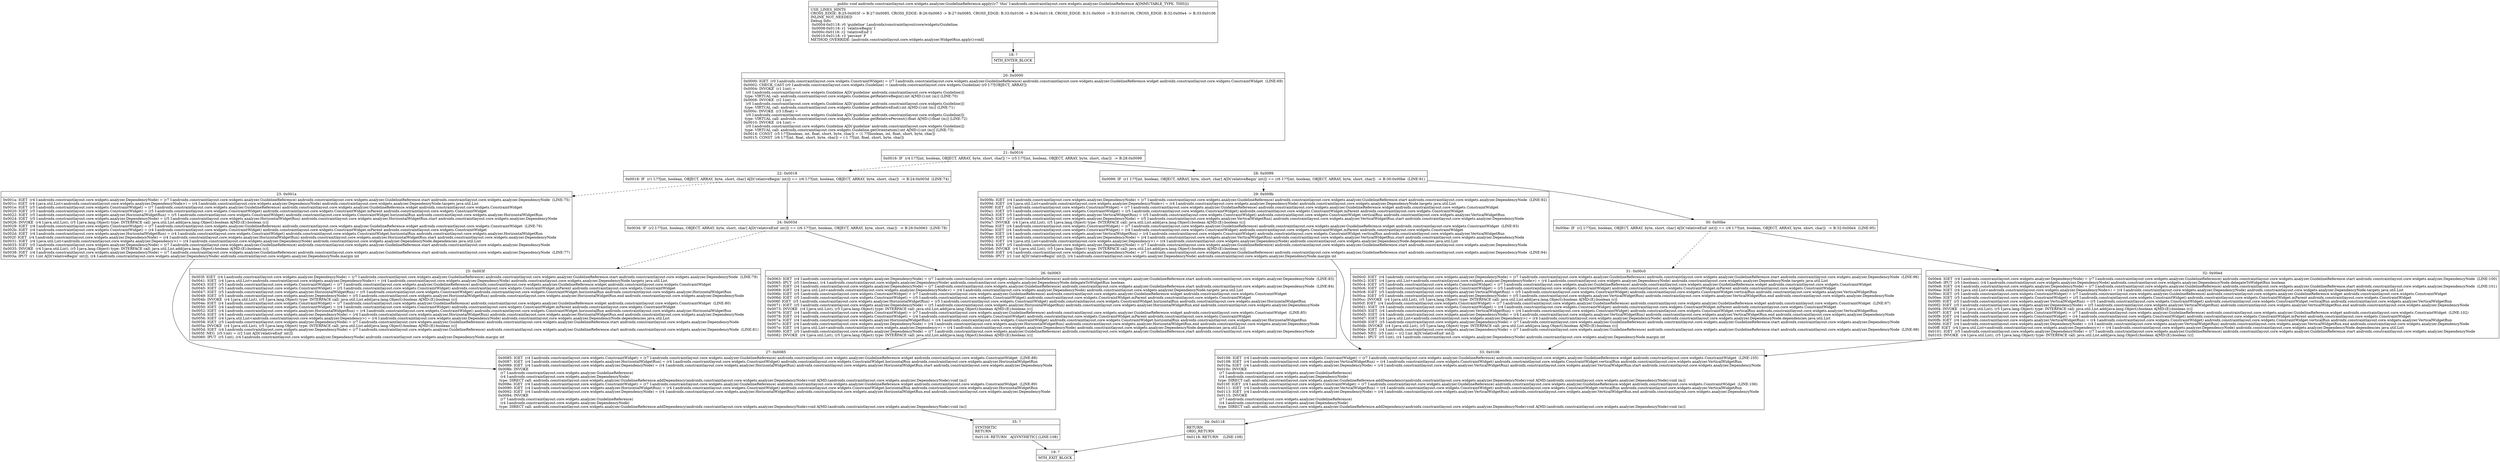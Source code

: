 digraph "CFG forandroidx.constraintlayout.core.widgets.analyzer.GuidelineReference.apply()V" {
Node_18 [shape=record,label="{18\:\ ?|MTH_ENTER_BLOCK\l}"];
Node_20 [shape=record,label="{20\:\ 0x0000|0x0000: IGET  (r0 I:androidx.constraintlayout.core.widgets.ConstraintWidget) = (r7 I:androidx.constraintlayout.core.widgets.analyzer.GuidelineReference) androidx.constraintlayout.core.widgets.analyzer.GuidelineReference.widget androidx.constraintlayout.core.widgets.ConstraintWidget  (LINE:69)\l0x0002: CHECK_CAST (r0 I:androidx.constraintlayout.core.widgets.Guideline) = (androidx.constraintlayout.core.widgets.Guideline) (r0 I:??[OBJECT, ARRAY]) \l0x0004: INVOKE  (r1 I:int) = \l  (r0 I:androidx.constraintlayout.core.widgets.Guideline A[D('guideline' androidx.constraintlayout.core.widgets.Guideline)])\l type: VIRTUAL call: androidx.constraintlayout.core.widgets.Guideline.getRelativeBegin():int A[MD:():int (m)] (LINE:70)\l0x0008: INVOKE  (r2 I:int) = \l  (r0 I:androidx.constraintlayout.core.widgets.Guideline A[D('guideline' androidx.constraintlayout.core.widgets.Guideline)])\l type: VIRTUAL call: androidx.constraintlayout.core.widgets.Guideline.getRelativeEnd():int A[MD:():int (m)] (LINE:71)\l0x000c: INVOKE  (r3 I:float) = \l  (r0 I:androidx.constraintlayout.core.widgets.Guideline A[D('guideline' androidx.constraintlayout.core.widgets.Guideline)])\l type: VIRTUAL call: androidx.constraintlayout.core.widgets.Guideline.getRelativePercent():float A[MD:():float (m)] (LINE:72)\l0x0010: INVOKE  (r4 I:int) = \l  (r0 I:androidx.constraintlayout.core.widgets.Guideline A[D('guideline' androidx.constraintlayout.core.widgets.Guideline)])\l type: VIRTUAL call: androidx.constraintlayout.core.widgets.Guideline.getOrientation():int A[MD:():int (m)] (LINE:73)\l0x0014: CONST  (r5 I:??[boolean, int, float, short, byte, char]) = (1 ??[boolean, int, float, short, byte, char]) \l0x0015: CONST  (r6 I:??[int, float, short, byte, char]) = (\-1 ??[int, float, short, byte, char]) \l}"];
Node_21 [shape=record,label="{21\:\ 0x0016|0x0016: IF  (r4 I:??[int, boolean, OBJECT, ARRAY, byte, short, char]) != (r5 I:??[int, boolean, OBJECT, ARRAY, byte, short, char])  \-\> B:28:0x0099 \l}"];
Node_22 [shape=record,label="{22\:\ 0x0018|0x0018: IF  (r1 I:??[int, boolean, OBJECT, ARRAY, byte, short, char] A[D('relativeBegin' int)]) == (r6 I:??[int, boolean, OBJECT, ARRAY, byte, short, char])  \-\> B:24:0x003d  (LINE:74)\l}"];
Node_23 [shape=record,label="{23\:\ 0x001a|0x001a: IGET  (r4 I:androidx.constraintlayout.core.widgets.analyzer.DependencyNode) = (r7 I:androidx.constraintlayout.core.widgets.analyzer.GuidelineReference) androidx.constraintlayout.core.widgets.analyzer.GuidelineReference.start androidx.constraintlayout.core.widgets.analyzer.DependencyNode  (LINE:75)\l0x001c: IGET  (r4 I:java.util.List\<androidx.constraintlayout.core.widgets.analyzer.DependencyNode\>) = (r4 I:androidx.constraintlayout.core.widgets.analyzer.DependencyNode) androidx.constraintlayout.core.widgets.analyzer.DependencyNode.targets java.util.List \l0x001e: IGET  (r5 I:androidx.constraintlayout.core.widgets.ConstraintWidget) = (r7 I:androidx.constraintlayout.core.widgets.analyzer.GuidelineReference) androidx.constraintlayout.core.widgets.analyzer.GuidelineReference.widget androidx.constraintlayout.core.widgets.ConstraintWidget \l0x0020: IGET  (r5 I:androidx.constraintlayout.core.widgets.ConstraintWidget) = (r5 I:androidx.constraintlayout.core.widgets.ConstraintWidget) androidx.constraintlayout.core.widgets.ConstraintWidget.mParent androidx.constraintlayout.core.widgets.ConstraintWidget \l0x0022: IGET  (r5 I:androidx.constraintlayout.core.widgets.analyzer.HorizontalWidgetRun) = (r5 I:androidx.constraintlayout.core.widgets.ConstraintWidget) androidx.constraintlayout.core.widgets.ConstraintWidget.horizontalRun androidx.constraintlayout.core.widgets.analyzer.HorizontalWidgetRun \l0x0024: IGET  (r5 I:androidx.constraintlayout.core.widgets.analyzer.DependencyNode) = (r5 I:androidx.constraintlayout.core.widgets.analyzer.HorizontalWidgetRun) androidx.constraintlayout.core.widgets.analyzer.HorizontalWidgetRun.start androidx.constraintlayout.core.widgets.analyzer.DependencyNode \l0x0026: INVOKE  (r4 I:java.util.List), (r5 I:java.lang.Object) type: INTERFACE call: java.util.List.add(java.lang.Object):boolean A[MD:(E):boolean (c)]\l0x0029: IGET  (r4 I:androidx.constraintlayout.core.widgets.ConstraintWidget) = (r7 I:androidx.constraintlayout.core.widgets.analyzer.GuidelineReference) androidx.constraintlayout.core.widgets.analyzer.GuidelineReference.widget androidx.constraintlayout.core.widgets.ConstraintWidget  (LINE:76)\l0x002b: IGET  (r4 I:androidx.constraintlayout.core.widgets.ConstraintWidget) = (r4 I:androidx.constraintlayout.core.widgets.ConstraintWidget) androidx.constraintlayout.core.widgets.ConstraintWidget.mParent androidx.constraintlayout.core.widgets.ConstraintWidget \l0x002d: IGET  (r4 I:androidx.constraintlayout.core.widgets.analyzer.HorizontalWidgetRun) = (r4 I:androidx.constraintlayout.core.widgets.ConstraintWidget) androidx.constraintlayout.core.widgets.ConstraintWidget.horizontalRun androidx.constraintlayout.core.widgets.analyzer.HorizontalWidgetRun \l0x002f: IGET  (r4 I:androidx.constraintlayout.core.widgets.analyzer.DependencyNode) = (r4 I:androidx.constraintlayout.core.widgets.analyzer.HorizontalWidgetRun) androidx.constraintlayout.core.widgets.analyzer.HorizontalWidgetRun.start androidx.constraintlayout.core.widgets.analyzer.DependencyNode \l0x0031: IGET  (r4 I:java.util.List\<androidx.constraintlayout.core.widgets.analyzer.Dependency\>) = (r4 I:androidx.constraintlayout.core.widgets.analyzer.DependencyNode) androidx.constraintlayout.core.widgets.analyzer.DependencyNode.dependencies java.util.List \l0x0033: IGET  (r5 I:androidx.constraintlayout.core.widgets.analyzer.DependencyNode) = (r7 I:androidx.constraintlayout.core.widgets.analyzer.GuidelineReference) androidx.constraintlayout.core.widgets.analyzer.GuidelineReference.start androidx.constraintlayout.core.widgets.analyzer.DependencyNode \l0x0035: INVOKE  (r4 I:java.util.List), (r5 I:java.lang.Object) type: INTERFACE call: java.util.List.add(java.lang.Object):boolean A[MD:(E):boolean (c)]\l0x0038: IGET  (r4 I:androidx.constraintlayout.core.widgets.analyzer.DependencyNode) = (r7 I:androidx.constraintlayout.core.widgets.analyzer.GuidelineReference) androidx.constraintlayout.core.widgets.analyzer.GuidelineReference.start androidx.constraintlayout.core.widgets.analyzer.DependencyNode  (LINE:77)\l0x003a: IPUT  (r1 I:int A[D('relativeBegin' int)]), (r4 I:androidx.constraintlayout.core.widgets.analyzer.DependencyNode) androidx.constraintlayout.core.widgets.analyzer.DependencyNode.margin int \l}"];
Node_27 [shape=record,label="{27\:\ 0x0085|0x0085: IGET  (r4 I:androidx.constraintlayout.core.widgets.ConstraintWidget) = (r7 I:androidx.constraintlayout.core.widgets.analyzer.GuidelineReference) androidx.constraintlayout.core.widgets.analyzer.GuidelineReference.widget androidx.constraintlayout.core.widgets.ConstraintWidget  (LINE:88)\l0x0087: IGET  (r4 I:androidx.constraintlayout.core.widgets.analyzer.HorizontalWidgetRun) = (r4 I:androidx.constraintlayout.core.widgets.ConstraintWidget) androidx.constraintlayout.core.widgets.ConstraintWidget.horizontalRun androidx.constraintlayout.core.widgets.analyzer.HorizontalWidgetRun \l0x0089: IGET  (r4 I:androidx.constraintlayout.core.widgets.analyzer.DependencyNode) = (r4 I:androidx.constraintlayout.core.widgets.analyzer.HorizontalWidgetRun) androidx.constraintlayout.core.widgets.analyzer.HorizontalWidgetRun.start androidx.constraintlayout.core.widgets.analyzer.DependencyNode \l0x008b: INVOKE  \l  (r7 I:androidx.constraintlayout.core.widgets.analyzer.GuidelineReference)\l  (r4 I:androidx.constraintlayout.core.widgets.analyzer.DependencyNode)\l type: DIRECT call: androidx.constraintlayout.core.widgets.analyzer.GuidelineReference.addDependency(androidx.constraintlayout.core.widgets.analyzer.DependencyNode):void A[MD:(androidx.constraintlayout.core.widgets.analyzer.DependencyNode):void (m)]\l0x008e: IGET  (r4 I:androidx.constraintlayout.core.widgets.ConstraintWidget) = (r7 I:androidx.constraintlayout.core.widgets.analyzer.GuidelineReference) androidx.constraintlayout.core.widgets.analyzer.GuidelineReference.widget androidx.constraintlayout.core.widgets.ConstraintWidget  (LINE:89)\l0x0090: IGET  (r4 I:androidx.constraintlayout.core.widgets.analyzer.HorizontalWidgetRun) = (r4 I:androidx.constraintlayout.core.widgets.ConstraintWidget) androidx.constraintlayout.core.widgets.ConstraintWidget.horizontalRun androidx.constraintlayout.core.widgets.analyzer.HorizontalWidgetRun \l0x0092: IGET  (r4 I:androidx.constraintlayout.core.widgets.analyzer.DependencyNode) = (r4 I:androidx.constraintlayout.core.widgets.analyzer.HorizontalWidgetRun) androidx.constraintlayout.core.widgets.analyzer.HorizontalWidgetRun.end androidx.constraintlayout.core.widgets.analyzer.DependencyNode \l0x0094: INVOKE  \l  (r7 I:androidx.constraintlayout.core.widgets.analyzer.GuidelineReference)\l  (r4 I:androidx.constraintlayout.core.widgets.analyzer.DependencyNode)\l type: DIRECT call: androidx.constraintlayout.core.widgets.analyzer.GuidelineReference.addDependency(androidx.constraintlayout.core.widgets.analyzer.DependencyNode):void A[MD:(androidx.constraintlayout.core.widgets.analyzer.DependencyNode):void (m)]\l}"];
Node_35 [shape=record,label="{35\:\ ?|SYNTHETIC\lRETURN\l|0x0118: RETURN   A[SYNTHETIC] (LINE:108)\l}"];
Node_19 [shape=record,label="{19\:\ ?|MTH_EXIT_BLOCK\l}"];
Node_24 [shape=record,label="{24\:\ 0x003d|0x003d: IF  (r2 I:??[int, boolean, OBJECT, ARRAY, byte, short, char] A[D('relativeEnd' int)]) == (r6 I:??[int, boolean, OBJECT, ARRAY, byte, short, char])  \-\> B:26:0x0063  (LINE:78)\l}"];
Node_25 [shape=record,label="{25\:\ 0x003f|0x003f: IGET  (r4 I:androidx.constraintlayout.core.widgets.analyzer.DependencyNode) = (r7 I:androidx.constraintlayout.core.widgets.analyzer.GuidelineReference) androidx.constraintlayout.core.widgets.analyzer.GuidelineReference.start androidx.constraintlayout.core.widgets.analyzer.DependencyNode  (LINE:79)\l0x0041: IGET  (r4 I:java.util.List\<androidx.constraintlayout.core.widgets.analyzer.DependencyNode\>) = (r4 I:androidx.constraintlayout.core.widgets.analyzer.DependencyNode) androidx.constraintlayout.core.widgets.analyzer.DependencyNode.targets java.util.List \l0x0043: IGET  (r5 I:androidx.constraintlayout.core.widgets.ConstraintWidget) = (r7 I:androidx.constraintlayout.core.widgets.analyzer.GuidelineReference) androidx.constraintlayout.core.widgets.analyzer.GuidelineReference.widget androidx.constraintlayout.core.widgets.ConstraintWidget \l0x0045: IGET  (r5 I:androidx.constraintlayout.core.widgets.ConstraintWidget) = (r5 I:androidx.constraintlayout.core.widgets.ConstraintWidget) androidx.constraintlayout.core.widgets.ConstraintWidget.mParent androidx.constraintlayout.core.widgets.ConstraintWidget \l0x0047: IGET  (r5 I:androidx.constraintlayout.core.widgets.analyzer.HorizontalWidgetRun) = (r5 I:androidx.constraintlayout.core.widgets.ConstraintWidget) androidx.constraintlayout.core.widgets.ConstraintWidget.horizontalRun androidx.constraintlayout.core.widgets.analyzer.HorizontalWidgetRun \l0x0049: IGET  (r5 I:androidx.constraintlayout.core.widgets.analyzer.DependencyNode) = (r5 I:androidx.constraintlayout.core.widgets.analyzer.HorizontalWidgetRun) androidx.constraintlayout.core.widgets.analyzer.HorizontalWidgetRun.end androidx.constraintlayout.core.widgets.analyzer.DependencyNode \l0x004b: INVOKE  (r4 I:java.util.List), (r5 I:java.lang.Object) type: INTERFACE call: java.util.List.add(java.lang.Object):boolean A[MD:(E):boolean (c)]\l0x004e: IGET  (r4 I:androidx.constraintlayout.core.widgets.ConstraintWidget) = (r7 I:androidx.constraintlayout.core.widgets.analyzer.GuidelineReference) androidx.constraintlayout.core.widgets.analyzer.GuidelineReference.widget androidx.constraintlayout.core.widgets.ConstraintWidget  (LINE:80)\l0x0050: IGET  (r4 I:androidx.constraintlayout.core.widgets.ConstraintWidget) = (r4 I:androidx.constraintlayout.core.widgets.ConstraintWidget) androidx.constraintlayout.core.widgets.ConstraintWidget.mParent androidx.constraintlayout.core.widgets.ConstraintWidget \l0x0052: IGET  (r4 I:androidx.constraintlayout.core.widgets.analyzer.HorizontalWidgetRun) = (r4 I:androidx.constraintlayout.core.widgets.ConstraintWidget) androidx.constraintlayout.core.widgets.ConstraintWidget.horizontalRun androidx.constraintlayout.core.widgets.analyzer.HorizontalWidgetRun \l0x0054: IGET  (r4 I:androidx.constraintlayout.core.widgets.analyzer.DependencyNode) = (r4 I:androidx.constraintlayout.core.widgets.analyzer.HorizontalWidgetRun) androidx.constraintlayout.core.widgets.analyzer.HorizontalWidgetRun.end androidx.constraintlayout.core.widgets.analyzer.DependencyNode \l0x0056: IGET  (r4 I:java.util.List\<androidx.constraintlayout.core.widgets.analyzer.Dependency\>) = (r4 I:androidx.constraintlayout.core.widgets.analyzer.DependencyNode) androidx.constraintlayout.core.widgets.analyzer.DependencyNode.dependencies java.util.List \l0x0058: IGET  (r5 I:androidx.constraintlayout.core.widgets.analyzer.DependencyNode) = (r7 I:androidx.constraintlayout.core.widgets.analyzer.GuidelineReference) androidx.constraintlayout.core.widgets.analyzer.GuidelineReference.start androidx.constraintlayout.core.widgets.analyzer.DependencyNode \l0x005a: INVOKE  (r4 I:java.util.List), (r5 I:java.lang.Object) type: INTERFACE call: java.util.List.add(java.lang.Object):boolean A[MD:(E):boolean (c)]\l0x005d: IGET  (r4 I:androidx.constraintlayout.core.widgets.analyzer.DependencyNode) = (r7 I:androidx.constraintlayout.core.widgets.analyzer.GuidelineReference) androidx.constraintlayout.core.widgets.analyzer.GuidelineReference.start androidx.constraintlayout.core.widgets.analyzer.DependencyNode  (LINE:81)\l0x005f: NEG  (r5 I:int) = (r2 I:int A[D('relativeEnd' int)]) \l0x0060: IPUT  (r5 I:int), (r4 I:androidx.constraintlayout.core.widgets.analyzer.DependencyNode) androidx.constraintlayout.core.widgets.analyzer.DependencyNode.margin int \l}"];
Node_26 [shape=record,label="{26\:\ 0x0063|0x0063: IGET  (r4 I:androidx.constraintlayout.core.widgets.analyzer.DependencyNode) = (r7 I:androidx.constraintlayout.core.widgets.analyzer.GuidelineReference) androidx.constraintlayout.core.widgets.analyzer.GuidelineReference.start androidx.constraintlayout.core.widgets.analyzer.DependencyNode  (LINE:83)\l0x0065: IPUT  (r5 I:boolean), (r4 I:androidx.constraintlayout.core.widgets.analyzer.DependencyNode) androidx.constraintlayout.core.widgets.analyzer.DependencyNode.delegateToWidgetRun boolean \l0x0067: IGET  (r4 I:androidx.constraintlayout.core.widgets.analyzer.DependencyNode) = (r7 I:androidx.constraintlayout.core.widgets.analyzer.GuidelineReference) androidx.constraintlayout.core.widgets.analyzer.GuidelineReference.start androidx.constraintlayout.core.widgets.analyzer.DependencyNode  (LINE:84)\l0x0069: IGET  (r4 I:java.util.List\<androidx.constraintlayout.core.widgets.analyzer.DependencyNode\>) = (r4 I:androidx.constraintlayout.core.widgets.analyzer.DependencyNode) androidx.constraintlayout.core.widgets.analyzer.DependencyNode.targets java.util.List \l0x006b: IGET  (r5 I:androidx.constraintlayout.core.widgets.ConstraintWidget) = (r7 I:androidx.constraintlayout.core.widgets.analyzer.GuidelineReference) androidx.constraintlayout.core.widgets.analyzer.GuidelineReference.widget androidx.constraintlayout.core.widgets.ConstraintWidget \l0x006d: IGET  (r5 I:androidx.constraintlayout.core.widgets.ConstraintWidget) = (r5 I:androidx.constraintlayout.core.widgets.ConstraintWidget) androidx.constraintlayout.core.widgets.ConstraintWidget.mParent androidx.constraintlayout.core.widgets.ConstraintWidget \l0x006f: IGET  (r5 I:androidx.constraintlayout.core.widgets.analyzer.HorizontalWidgetRun) = (r5 I:androidx.constraintlayout.core.widgets.ConstraintWidget) androidx.constraintlayout.core.widgets.ConstraintWidget.horizontalRun androidx.constraintlayout.core.widgets.analyzer.HorizontalWidgetRun \l0x0071: IGET  (r5 I:androidx.constraintlayout.core.widgets.analyzer.DependencyNode) = (r5 I:androidx.constraintlayout.core.widgets.analyzer.HorizontalWidgetRun) androidx.constraintlayout.core.widgets.analyzer.HorizontalWidgetRun.end androidx.constraintlayout.core.widgets.analyzer.DependencyNode \l0x0073: INVOKE  (r4 I:java.util.List), (r5 I:java.lang.Object) type: INTERFACE call: java.util.List.add(java.lang.Object):boolean A[MD:(E):boolean (c)]\l0x0076: IGET  (r4 I:androidx.constraintlayout.core.widgets.ConstraintWidget) = (r7 I:androidx.constraintlayout.core.widgets.analyzer.GuidelineReference) androidx.constraintlayout.core.widgets.analyzer.GuidelineReference.widget androidx.constraintlayout.core.widgets.ConstraintWidget  (LINE:85)\l0x0078: IGET  (r4 I:androidx.constraintlayout.core.widgets.ConstraintWidget) = (r4 I:androidx.constraintlayout.core.widgets.ConstraintWidget) androidx.constraintlayout.core.widgets.ConstraintWidget.mParent androidx.constraintlayout.core.widgets.ConstraintWidget \l0x007a: IGET  (r4 I:androidx.constraintlayout.core.widgets.analyzer.HorizontalWidgetRun) = (r4 I:androidx.constraintlayout.core.widgets.ConstraintWidget) androidx.constraintlayout.core.widgets.ConstraintWidget.horizontalRun androidx.constraintlayout.core.widgets.analyzer.HorizontalWidgetRun \l0x007c: IGET  (r4 I:androidx.constraintlayout.core.widgets.analyzer.DependencyNode) = (r4 I:androidx.constraintlayout.core.widgets.analyzer.HorizontalWidgetRun) androidx.constraintlayout.core.widgets.analyzer.HorizontalWidgetRun.end androidx.constraintlayout.core.widgets.analyzer.DependencyNode \l0x007e: IGET  (r4 I:java.util.List\<androidx.constraintlayout.core.widgets.analyzer.Dependency\>) = (r4 I:androidx.constraintlayout.core.widgets.analyzer.DependencyNode) androidx.constraintlayout.core.widgets.analyzer.DependencyNode.dependencies java.util.List \l0x0080: IGET  (r5 I:androidx.constraintlayout.core.widgets.analyzer.DependencyNode) = (r7 I:androidx.constraintlayout.core.widgets.analyzer.GuidelineReference) androidx.constraintlayout.core.widgets.analyzer.GuidelineReference.start androidx.constraintlayout.core.widgets.analyzer.DependencyNode \l0x0082: INVOKE  (r4 I:java.util.List), (r5 I:java.lang.Object) type: INTERFACE call: java.util.List.add(java.lang.Object):boolean A[MD:(E):boolean (c)]\l}"];
Node_28 [shape=record,label="{28\:\ 0x0099|0x0099: IF  (r1 I:??[int, boolean, OBJECT, ARRAY, byte, short, char] A[D('relativeBegin' int)]) == (r6 I:??[int, boolean, OBJECT, ARRAY, byte, short, char])  \-\> B:30:0x00be  (LINE:91)\l}"];
Node_29 [shape=record,label="{29\:\ 0x009b|0x009b: IGET  (r4 I:androidx.constraintlayout.core.widgets.analyzer.DependencyNode) = (r7 I:androidx.constraintlayout.core.widgets.analyzer.GuidelineReference) androidx.constraintlayout.core.widgets.analyzer.GuidelineReference.start androidx.constraintlayout.core.widgets.analyzer.DependencyNode  (LINE:92)\l0x009d: IGET  (r4 I:java.util.List\<androidx.constraintlayout.core.widgets.analyzer.DependencyNode\>) = (r4 I:androidx.constraintlayout.core.widgets.analyzer.DependencyNode) androidx.constraintlayout.core.widgets.analyzer.DependencyNode.targets java.util.List \l0x009f: IGET  (r5 I:androidx.constraintlayout.core.widgets.ConstraintWidget) = (r7 I:androidx.constraintlayout.core.widgets.analyzer.GuidelineReference) androidx.constraintlayout.core.widgets.analyzer.GuidelineReference.widget androidx.constraintlayout.core.widgets.ConstraintWidget \l0x00a1: IGET  (r5 I:androidx.constraintlayout.core.widgets.ConstraintWidget) = (r5 I:androidx.constraintlayout.core.widgets.ConstraintWidget) androidx.constraintlayout.core.widgets.ConstraintWidget.mParent androidx.constraintlayout.core.widgets.ConstraintWidget \l0x00a3: IGET  (r5 I:androidx.constraintlayout.core.widgets.analyzer.VerticalWidgetRun) = (r5 I:androidx.constraintlayout.core.widgets.ConstraintWidget) androidx.constraintlayout.core.widgets.ConstraintWidget.verticalRun androidx.constraintlayout.core.widgets.analyzer.VerticalWidgetRun \l0x00a5: IGET  (r5 I:androidx.constraintlayout.core.widgets.analyzer.DependencyNode) = (r5 I:androidx.constraintlayout.core.widgets.analyzer.VerticalWidgetRun) androidx.constraintlayout.core.widgets.analyzer.VerticalWidgetRun.start androidx.constraintlayout.core.widgets.analyzer.DependencyNode \l0x00a7: INVOKE  (r4 I:java.util.List), (r5 I:java.lang.Object) type: INTERFACE call: java.util.List.add(java.lang.Object):boolean A[MD:(E):boolean (c)]\l0x00aa: IGET  (r4 I:androidx.constraintlayout.core.widgets.ConstraintWidget) = (r7 I:androidx.constraintlayout.core.widgets.analyzer.GuidelineReference) androidx.constraintlayout.core.widgets.analyzer.GuidelineReference.widget androidx.constraintlayout.core.widgets.ConstraintWidget  (LINE:93)\l0x00ac: IGET  (r4 I:androidx.constraintlayout.core.widgets.ConstraintWidget) = (r4 I:androidx.constraintlayout.core.widgets.ConstraintWidget) androidx.constraintlayout.core.widgets.ConstraintWidget.mParent androidx.constraintlayout.core.widgets.ConstraintWidget \l0x00ae: IGET  (r4 I:androidx.constraintlayout.core.widgets.analyzer.VerticalWidgetRun) = (r4 I:androidx.constraintlayout.core.widgets.ConstraintWidget) androidx.constraintlayout.core.widgets.ConstraintWidget.verticalRun androidx.constraintlayout.core.widgets.analyzer.VerticalWidgetRun \l0x00b0: IGET  (r4 I:androidx.constraintlayout.core.widgets.analyzer.DependencyNode) = (r4 I:androidx.constraintlayout.core.widgets.analyzer.VerticalWidgetRun) androidx.constraintlayout.core.widgets.analyzer.VerticalWidgetRun.start androidx.constraintlayout.core.widgets.analyzer.DependencyNode \l0x00b2: IGET  (r4 I:java.util.List\<androidx.constraintlayout.core.widgets.analyzer.Dependency\>) = (r4 I:androidx.constraintlayout.core.widgets.analyzer.DependencyNode) androidx.constraintlayout.core.widgets.analyzer.DependencyNode.dependencies java.util.List \l0x00b4: IGET  (r5 I:androidx.constraintlayout.core.widgets.analyzer.DependencyNode) = (r7 I:androidx.constraintlayout.core.widgets.analyzer.GuidelineReference) androidx.constraintlayout.core.widgets.analyzer.GuidelineReference.start androidx.constraintlayout.core.widgets.analyzer.DependencyNode \l0x00b6: INVOKE  (r4 I:java.util.List), (r5 I:java.lang.Object) type: INTERFACE call: java.util.List.add(java.lang.Object):boolean A[MD:(E):boolean (c)]\l0x00b9: IGET  (r4 I:androidx.constraintlayout.core.widgets.analyzer.DependencyNode) = (r7 I:androidx.constraintlayout.core.widgets.analyzer.GuidelineReference) androidx.constraintlayout.core.widgets.analyzer.GuidelineReference.start androidx.constraintlayout.core.widgets.analyzer.DependencyNode  (LINE:94)\l0x00bb: IPUT  (r1 I:int A[D('relativeBegin' int)]), (r4 I:androidx.constraintlayout.core.widgets.analyzer.DependencyNode) androidx.constraintlayout.core.widgets.analyzer.DependencyNode.margin int \l}"];
Node_33 [shape=record,label="{33\:\ 0x0106|0x0106: IGET  (r4 I:androidx.constraintlayout.core.widgets.ConstraintWidget) = (r7 I:androidx.constraintlayout.core.widgets.analyzer.GuidelineReference) androidx.constraintlayout.core.widgets.analyzer.GuidelineReference.widget androidx.constraintlayout.core.widgets.ConstraintWidget  (LINE:105)\l0x0108: IGET  (r4 I:androidx.constraintlayout.core.widgets.analyzer.VerticalWidgetRun) = (r4 I:androidx.constraintlayout.core.widgets.ConstraintWidget) androidx.constraintlayout.core.widgets.ConstraintWidget.verticalRun androidx.constraintlayout.core.widgets.analyzer.VerticalWidgetRun \l0x010a: IGET  (r4 I:androidx.constraintlayout.core.widgets.analyzer.DependencyNode) = (r4 I:androidx.constraintlayout.core.widgets.analyzer.VerticalWidgetRun) androidx.constraintlayout.core.widgets.analyzer.VerticalWidgetRun.start androidx.constraintlayout.core.widgets.analyzer.DependencyNode \l0x010c: INVOKE  \l  (r7 I:androidx.constraintlayout.core.widgets.analyzer.GuidelineReference)\l  (r4 I:androidx.constraintlayout.core.widgets.analyzer.DependencyNode)\l type: DIRECT call: androidx.constraintlayout.core.widgets.analyzer.GuidelineReference.addDependency(androidx.constraintlayout.core.widgets.analyzer.DependencyNode):void A[MD:(androidx.constraintlayout.core.widgets.analyzer.DependencyNode):void (m)]\l0x010f: IGET  (r4 I:androidx.constraintlayout.core.widgets.ConstraintWidget) = (r7 I:androidx.constraintlayout.core.widgets.analyzer.GuidelineReference) androidx.constraintlayout.core.widgets.analyzer.GuidelineReference.widget androidx.constraintlayout.core.widgets.ConstraintWidget  (LINE:106)\l0x0111: IGET  (r4 I:androidx.constraintlayout.core.widgets.analyzer.VerticalWidgetRun) = (r4 I:androidx.constraintlayout.core.widgets.ConstraintWidget) androidx.constraintlayout.core.widgets.ConstraintWidget.verticalRun androidx.constraintlayout.core.widgets.analyzer.VerticalWidgetRun \l0x0113: IGET  (r4 I:androidx.constraintlayout.core.widgets.analyzer.DependencyNode) = (r4 I:androidx.constraintlayout.core.widgets.analyzer.VerticalWidgetRun) androidx.constraintlayout.core.widgets.analyzer.VerticalWidgetRun.end androidx.constraintlayout.core.widgets.analyzer.DependencyNode \l0x0115: INVOKE  \l  (r7 I:androidx.constraintlayout.core.widgets.analyzer.GuidelineReference)\l  (r4 I:androidx.constraintlayout.core.widgets.analyzer.DependencyNode)\l type: DIRECT call: androidx.constraintlayout.core.widgets.analyzer.GuidelineReference.addDependency(androidx.constraintlayout.core.widgets.analyzer.DependencyNode):void A[MD:(androidx.constraintlayout.core.widgets.analyzer.DependencyNode):void (m)]\l}"];
Node_34 [shape=record,label="{34\:\ 0x0118|RETURN\lORIG_RETURN\l|0x0118: RETURN    (LINE:108)\l}"];
Node_30 [shape=record,label="{30\:\ 0x00be|0x00be: IF  (r2 I:??[int, boolean, OBJECT, ARRAY, byte, short, char] A[D('relativeEnd' int)]) == (r6 I:??[int, boolean, OBJECT, ARRAY, byte, short, char])  \-\> B:32:0x00e4  (LINE:95)\l}"];
Node_31 [shape=record,label="{31\:\ 0x00c0|0x00c0: IGET  (r4 I:androidx.constraintlayout.core.widgets.analyzer.DependencyNode) = (r7 I:androidx.constraintlayout.core.widgets.analyzer.GuidelineReference) androidx.constraintlayout.core.widgets.analyzer.GuidelineReference.start androidx.constraintlayout.core.widgets.analyzer.DependencyNode  (LINE:96)\l0x00c2: IGET  (r4 I:java.util.List\<androidx.constraintlayout.core.widgets.analyzer.DependencyNode\>) = (r4 I:androidx.constraintlayout.core.widgets.analyzer.DependencyNode) androidx.constraintlayout.core.widgets.analyzer.DependencyNode.targets java.util.List \l0x00c4: IGET  (r5 I:androidx.constraintlayout.core.widgets.ConstraintWidget) = (r7 I:androidx.constraintlayout.core.widgets.analyzer.GuidelineReference) androidx.constraintlayout.core.widgets.analyzer.GuidelineReference.widget androidx.constraintlayout.core.widgets.ConstraintWidget \l0x00c6: IGET  (r5 I:androidx.constraintlayout.core.widgets.ConstraintWidget) = (r5 I:androidx.constraintlayout.core.widgets.ConstraintWidget) androidx.constraintlayout.core.widgets.ConstraintWidget.mParent androidx.constraintlayout.core.widgets.ConstraintWidget \l0x00c8: IGET  (r5 I:androidx.constraintlayout.core.widgets.analyzer.VerticalWidgetRun) = (r5 I:androidx.constraintlayout.core.widgets.ConstraintWidget) androidx.constraintlayout.core.widgets.ConstraintWidget.verticalRun androidx.constraintlayout.core.widgets.analyzer.VerticalWidgetRun \l0x00ca: IGET  (r5 I:androidx.constraintlayout.core.widgets.analyzer.DependencyNode) = (r5 I:androidx.constraintlayout.core.widgets.analyzer.VerticalWidgetRun) androidx.constraintlayout.core.widgets.analyzer.VerticalWidgetRun.end androidx.constraintlayout.core.widgets.analyzer.DependencyNode \l0x00cc: INVOKE  (r4 I:java.util.List), (r5 I:java.lang.Object) type: INTERFACE call: java.util.List.add(java.lang.Object):boolean A[MD:(E):boolean (c)]\l0x00cf: IGET  (r4 I:androidx.constraintlayout.core.widgets.ConstraintWidget) = (r7 I:androidx.constraintlayout.core.widgets.analyzer.GuidelineReference) androidx.constraintlayout.core.widgets.analyzer.GuidelineReference.widget androidx.constraintlayout.core.widgets.ConstraintWidget  (LINE:97)\l0x00d1: IGET  (r4 I:androidx.constraintlayout.core.widgets.ConstraintWidget) = (r4 I:androidx.constraintlayout.core.widgets.ConstraintWidget) androidx.constraintlayout.core.widgets.ConstraintWidget.mParent androidx.constraintlayout.core.widgets.ConstraintWidget \l0x00d3: IGET  (r4 I:androidx.constraintlayout.core.widgets.analyzer.VerticalWidgetRun) = (r4 I:androidx.constraintlayout.core.widgets.ConstraintWidget) androidx.constraintlayout.core.widgets.ConstraintWidget.verticalRun androidx.constraintlayout.core.widgets.analyzer.VerticalWidgetRun \l0x00d5: IGET  (r4 I:androidx.constraintlayout.core.widgets.analyzer.DependencyNode) = (r4 I:androidx.constraintlayout.core.widgets.analyzer.VerticalWidgetRun) androidx.constraintlayout.core.widgets.analyzer.VerticalWidgetRun.end androidx.constraintlayout.core.widgets.analyzer.DependencyNode \l0x00d7: IGET  (r4 I:java.util.List\<androidx.constraintlayout.core.widgets.analyzer.Dependency\>) = (r4 I:androidx.constraintlayout.core.widgets.analyzer.DependencyNode) androidx.constraintlayout.core.widgets.analyzer.DependencyNode.dependencies java.util.List \l0x00d9: IGET  (r5 I:androidx.constraintlayout.core.widgets.analyzer.DependencyNode) = (r7 I:androidx.constraintlayout.core.widgets.analyzer.GuidelineReference) androidx.constraintlayout.core.widgets.analyzer.GuidelineReference.start androidx.constraintlayout.core.widgets.analyzer.DependencyNode \l0x00db: INVOKE  (r4 I:java.util.List), (r5 I:java.lang.Object) type: INTERFACE call: java.util.List.add(java.lang.Object):boolean A[MD:(E):boolean (c)]\l0x00de: IGET  (r4 I:androidx.constraintlayout.core.widgets.analyzer.DependencyNode) = (r7 I:androidx.constraintlayout.core.widgets.analyzer.GuidelineReference) androidx.constraintlayout.core.widgets.analyzer.GuidelineReference.start androidx.constraintlayout.core.widgets.analyzer.DependencyNode  (LINE:98)\l0x00e0: NEG  (r5 I:int) = (r2 I:int A[D('relativeEnd' int)]) \l0x00e1: IPUT  (r5 I:int), (r4 I:androidx.constraintlayout.core.widgets.analyzer.DependencyNode) androidx.constraintlayout.core.widgets.analyzer.DependencyNode.margin int \l}"];
Node_32 [shape=record,label="{32\:\ 0x00e4|0x00e4: IGET  (r4 I:androidx.constraintlayout.core.widgets.analyzer.DependencyNode) = (r7 I:androidx.constraintlayout.core.widgets.analyzer.GuidelineReference) androidx.constraintlayout.core.widgets.analyzer.GuidelineReference.start androidx.constraintlayout.core.widgets.analyzer.DependencyNode  (LINE:100)\l0x00e6: IPUT  (r5 I:boolean), (r4 I:androidx.constraintlayout.core.widgets.analyzer.DependencyNode) androidx.constraintlayout.core.widgets.analyzer.DependencyNode.delegateToWidgetRun boolean \l0x00e8: IGET  (r4 I:androidx.constraintlayout.core.widgets.analyzer.DependencyNode) = (r7 I:androidx.constraintlayout.core.widgets.analyzer.GuidelineReference) androidx.constraintlayout.core.widgets.analyzer.GuidelineReference.start androidx.constraintlayout.core.widgets.analyzer.DependencyNode  (LINE:101)\l0x00ea: IGET  (r4 I:java.util.List\<androidx.constraintlayout.core.widgets.analyzer.DependencyNode\>) = (r4 I:androidx.constraintlayout.core.widgets.analyzer.DependencyNode) androidx.constraintlayout.core.widgets.analyzer.DependencyNode.targets java.util.List \l0x00ec: IGET  (r5 I:androidx.constraintlayout.core.widgets.ConstraintWidget) = (r7 I:androidx.constraintlayout.core.widgets.analyzer.GuidelineReference) androidx.constraintlayout.core.widgets.analyzer.GuidelineReference.widget androidx.constraintlayout.core.widgets.ConstraintWidget \l0x00ee: IGET  (r5 I:androidx.constraintlayout.core.widgets.ConstraintWidget) = (r5 I:androidx.constraintlayout.core.widgets.ConstraintWidget) androidx.constraintlayout.core.widgets.ConstraintWidget.mParent androidx.constraintlayout.core.widgets.ConstraintWidget \l0x00f0: IGET  (r5 I:androidx.constraintlayout.core.widgets.analyzer.VerticalWidgetRun) = (r5 I:androidx.constraintlayout.core.widgets.ConstraintWidget) androidx.constraintlayout.core.widgets.ConstraintWidget.verticalRun androidx.constraintlayout.core.widgets.analyzer.VerticalWidgetRun \l0x00f2: IGET  (r5 I:androidx.constraintlayout.core.widgets.analyzer.DependencyNode) = (r5 I:androidx.constraintlayout.core.widgets.analyzer.VerticalWidgetRun) androidx.constraintlayout.core.widgets.analyzer.VerticalWidgetRun.end androidx.constraintlayout.core.widgets.analyzer.DependencyNode \l0x00f4: INVOKE  (r4 I:java.util.List), (r5 I:java.lang.Object) type: INTERFACE call: java.util.List.add(java.lang.Object):boolean A[MD:(E):boolean (c)]\l0x00f7: IGET  (r4 I:androidx.constraintlayout.core.widgets.ConstraintWidget) = (r7 I:androidx.constraintlayout.core.widgets.analyzer.GuidelineReference) androidx.constraintlayout.core.widgets.analyzer.GuidelineReference.widget androidx.constraintlayout.core.widgets.ConstraintWidget  (LINE:102)\l0x00f9: IGET  (r4 I:androidx.constraintlayout.core.widgets.ConstraintWidget) = (r4 I:androidx.constraintlayout.core.widgets.ConstraintWidget) androidx.constraintlayout.core.widgets.ConstraintWidget.mParent androidx.constraintlayout.core.widgets.ConstraintWidget \l0x00fb: IGET  (r4 I:androidx.constraintlayout.core.widgets.analyzer.VerticalWidgetRun) = (r4 I:androidx.constraintlayout.core.widgets.ConstraintWidget) androidx.constraintlayout.core.widgets.ConstraintWidget.verticalRun androidx.constraintlayout.core.widgets.analyzer.VerticalWidgetRun \l0x00fd: IGET  (r4 I:androidx.constraintlayout.core.widgets.analyzer.DependencyNode) = (r4 I:androidx.constraintlayout.core.widgets.analyzer.VerticalWidgetRun) androidx.constraintlayout.core.widgets.analyzer.VerticalWidgetRun.end androidx.constraintlayout.core.widgets.analyzer.DependencyNode \l0x00ff: IGET  (r4 I:java.util.List\<androidx.constraintlayout.core.widgets.analyzer.Dependency\>) = (r4 I:androidx.constraintlayout.core.widgets.analyzer.DependencyNode) androidx.constraintlayout.core.widgets.analyzer.DependencyNode.dependencies java.util.List \l0x0101: IGET  (r5 I:androidx.constraintlayout.core.widgets.analyzer.DependencyNode) = (r7 I:androidx.constraintlayout.core.widgets.analyzer.GuidelineReference) androidx.constraintlayout.core.widgets.analyzer.GuidelineReference.start androidx.constraintlayout.core.widgets.analyzer.DependencyNode \l0x0103: INVOKE  (r4 I:java.util.List), (r5 I:java.lang.Object) type: INTERFACE call: java.util.List.add(java.lang.Object):boolean A[MD:(E):boolean (c)]\l}"];
MethodNode[shape=record,label="{public void androidx.constraintlayout.core.widgets.analyzer.GuidelineReference.apply((r7 'this' I:androidx.constraintlayout.core.widgets.analyzer.GuidelineReference A[IMMUTABLE_TYPE, THIS]))  | USE_LINES_HINTS\lCROSS_EDGE: B:25:0x003f \-\> B:27:0x0085, CROSS_EDGE: B:26:0x0063 \-\> B:27:0x0085, CROSS_EDGE: B:33:0x0106 \-\> B:34:0x0118, CROSS_EDGE: B:31:0x00c0 \-\> B:33:0x0106, CROSS_EDGE: B:32:0x00e4 \-\> B:33:0x0106\lINLINE_NOT_NEEDED\lDebug Info:\l  0x0004\-0x0118: r0 'guideline' Landroidx\/constraintlayout\/core\/widgets\/Guideline;\l  0x0008\-0x0118: r1 'relativeBegin' I\l  0x000c\-0x0118: r2 'relativeEnd' I\l  0x0010\-0x0118: r3 'percent' F\lMETHOD_OVERRIDE: [androidx.constraintlayout.core.widgets.analyzer.WidgetRun.apply():void]\l}"];
MethodNode -> Node_18;Node_18 -> Node_20;
Node_20 -> Node_21;
Node_21 -> Node_22[style=dashed];
Node_21 -> Node_28;
Node_22 -> Node_23[style=dashed];
Node_22 -> Node_24;
Node_23 -> Node_27;
Node_27 -> Node_35;
Node_35 -> Node_19;
Node_24 -> Node_25[style=dashed];
Node_24 -> Node_26;
Node_25 -> Node_27;
Node_26 -> Node_27;
Node_28 -> Node_29[style=dashed];
Node_28 -> Node_30;
Node_29 -> Node_33;
Node_33 -> Node_34;
Node_34 -> Node_19;
Node_30 -> Node_31[style=dashed];
Node_30 -> Node_32;
Node_31 -> Node_33;
Node_32 -> Node_33;
}

